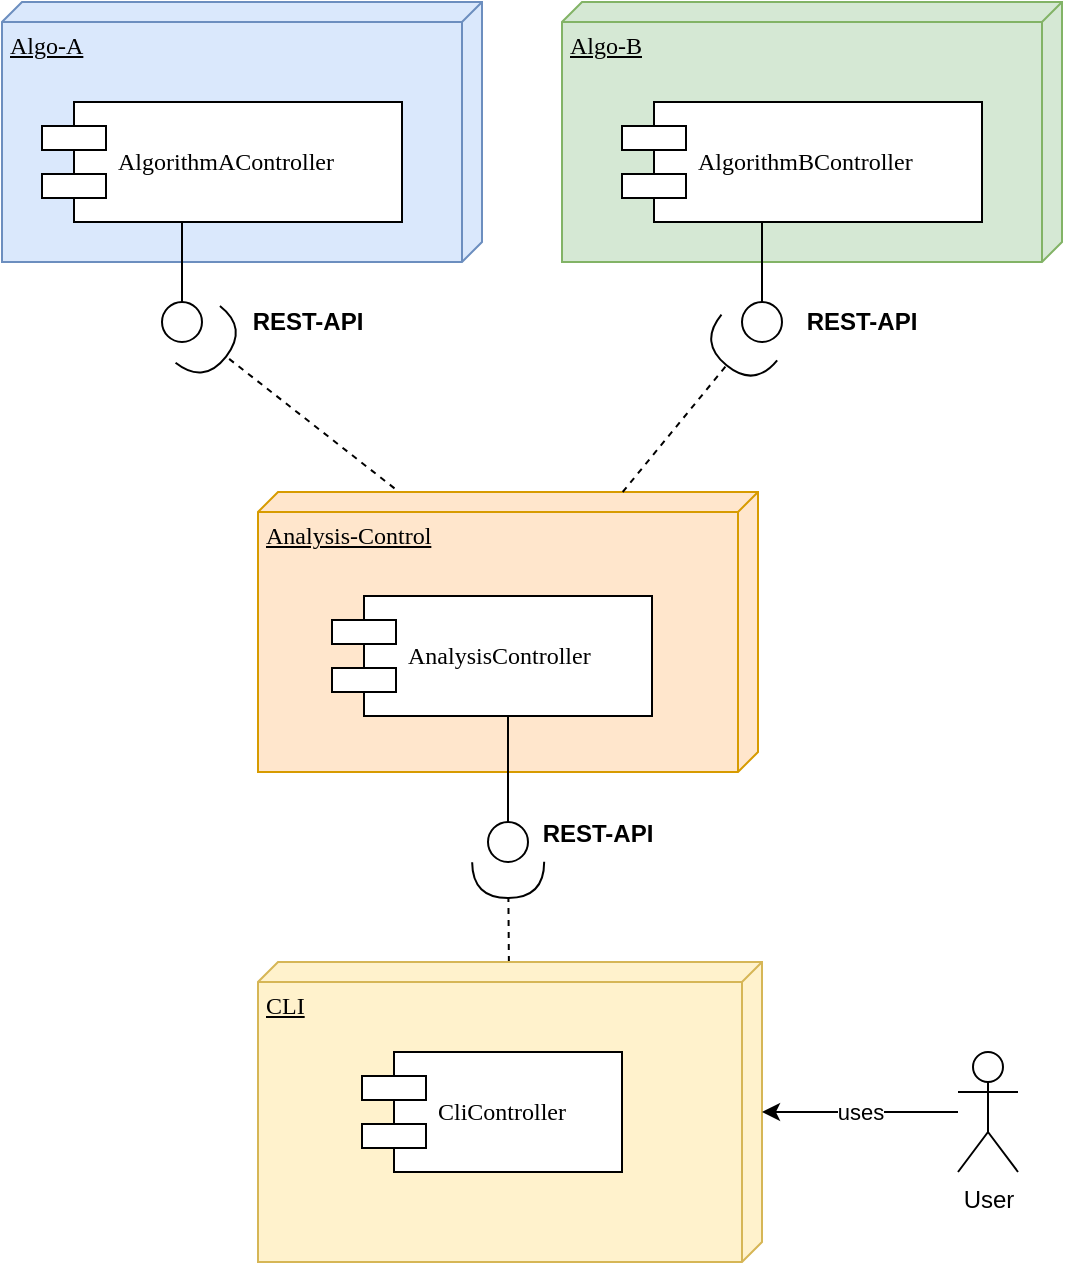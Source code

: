 <mxfile version="17.4.6" type="device"><diagram name="Page-1" id="5f0bae14-7c28-e335-631c-24af17079c00"><mxGraphModel dx="1422" dy="774" grid="1" gridSize="10" guides="1" tooltips="1" connect="1" arrows="1" fold="1" page="1" pageScale="1" pageWidth="1100" pageHeight="850" background="none" math="0" shadow="0"><root><mxCell id="0"/><mxCell id="1" parent="0"/><mxCell id="39150e848f15840c-1" value="Algo-A" style="verticalAlign=top;align=left;spacingTop=8;spacingLeft=2;spacingRight=12;shape=cube;size=10;direction=south;fontStyle=4;html=1;rounded=0;shadow=0;comic=0;labelBackgroundColor=none;strokeWidth=1;fontFamily=Verdana;fontSize=12;fillColor=#dae8fc;strokeColor=#6c8ebf;" parent="1" vertex="1"><mxGeometry x="40" y="40" width="240" height="130" as="geometry"/></mxCell><mxCell id="39150e848f15840c-2" value="Algo-B" style="verticalAlign=top;align=left;spacingTop=8;spacingLeft=2;spacingRight=12;shape=cube;size=10;direction=south;fontStyle=4;html=1;rounded=0;shadow=0;comic=0;labelBackgroundColor=none;strokeWidth=1;fontFamily=Verdana;fontSize=12;fillColor=#d5e8d4;strokeColor=#82b366;" parent="1" vertex="1"><mxGeometry x="320" y="40" width="250" height="130" as="geometry"/></mxCell><mxCell id="39150e848f15840c-3" value="Analysis-Control" style="verticalAlign=top;align=left;spacingTop=8;spacingLeft=2;spacingRight=12;shape=cube;size=10;direction=south;fontStyle=4;html=1;rounded=0;shadow=0;comic=0;labelBackgroundColor=none;strokeWidth=1;fontFamily=Verdana;fontSize=12;fillColor=#ffe6cc;strokeColor=#d79b00;" parent="1" vertex="1"><mxGeometry x="168" y="285" width="250" height="140" as="geometry"/></mxCell><mxCell id="39150e848f15840c-5" value="AlgorithmAController" style="shape=component;align=left;spacingLeft=36;rounded=0;shadow=0;comic=0;labelBackgroundColor=none;strokeWidth=1;fontFamily=Verdana;fontSize=12;html=1;" parent="1" vertex="1"><mxGeometry x="60" y="90" width="180" height="60" as="geometry"/></mxCell><mxCell id="39150e848f15840c-6" value="" style="ellipse;whiteSpace=wrap;html=1;rounded=0;shadow=0;comic=0;labelBackgroundColor=none;strokeWidth=1;fontFamily=Verdana;fontSize=12;align=center;" parent="1" vertex="1"><mxGeometry x="120" y="190" width="20" height="20" as="geometry"/></mxCell><mxCell id="39150e848f15840c-7" value="AlgorithmBController" style="shape=component;align=left;spacingLeft=36;rounded=0;shadow=0;comic=0;labelBackgroundColor=none;strokeWidth=1;fontFamily=Verdana;fontSize=12;html=1;" parent="1" vertex="1"><mxGeometry x="350" y="90" width="180" height="60" as="geometry"/></mxCell><mxCell id="39150e848f15840c-9" value="" style="ellipse;whiteSpace=wrap;html=1;rounded=0;shadow=0;comic=0;labelBackgroundColor=none;strokeWidth=1;fontFamily=Verdana;fontSize=12;align=center;" parent="1" vertex="1"><mxGeometry x="410" y="190" width="20" height="20" as="geometry"/></mxCell><mxCell id="39150e848f15840c-11" style="edgeStyle=none;rounded=0;html=1;dashed=1;labelBackgroundColor=none;startArrow=none;startFill=0;startSize=8;endArrow=halfCircle;endFill=0;endSize=16;fontFamily=Verdana;fontSize=12;exitX=-0.013;exitY=0.727;exitDx=0;exitDy=0;exitPerimeter=0;" parent="1" source="39150e848f15840c-3" target="39150e848f15840c-6" edge="1"><mxGeometry relative="1" as="geometry"><mxPoint x="320" y="480" as="sourcePoint"/></mxGeometry></mxCell><mxCell id="39150e848f15840c-12" style="edgeStyle=none;rounded=0;html=1;dashed=1;labelBackgroundColor=none;startArrow=none;startFill=0;startSize=8;endArrow=halfCircle;endFill=0;endSize=16;fontFamily=Verdana;fontSize=12;" parent="1" source="39150e848f15840c-3" target="39150e848f15840c-9" edge="1"><mxGeometry relative="1" as="geometry"/></mxCell><mxCell id="39150e848f15840c-13" style="edgeStyle=elbowEdgeStyle;rounded=0;html=1;labelBackgroundColor=none;startArrow=none;startFill=0;startSize=8;endArrow=none;endFill=0;endSize=16;fontFamily=Verdana;fontSize=12;" parent="1" source="39150e848f15840c-9" target="39150e848f15840c-7" edge="1"><mxGeometry relative="1" as="geometry"/></mxCell><mxCell id="39150e848f15840c-14" style="edgeStyle=elbowEdgeStyle;rounded=0;html=1;labelBackgroundColor=none;startArrow=none;startFill=0;startSize=8;endArrow=none;endFill=0;endSize=16;fontFamily=Verdana;fontSize=12;" parent="1" source="39150e848f15840c-6" target="39150e848f15840c-5" edge="1"><mxGeometry relative="1" as="geometry"/></mxCell><mxCell id="gE45g48XgpmKeF5Kz6CZ-5" style="edgeStyle=orthogonalEdgeStyle;rounded=0;orthogonalLoop=1;jettySize=auto;html=1;exitX=0.75;exitY=1;exitDx=0;exitDy=0;entryX=0.5;entryY=0;entryDx=0;entryDy=0;endArrow=none;endFill=0;" edge="1" parent="1" source="gE45g48XgpmKeF5Kz6CZ-1" target="gE45g48XgpmKeF5Kz6CZ-2"><mxGeometry relative="1" as="geometry"><Array as="points"><mxPoint x="293" y="397"/></Array></mxGeometry></mxCell><mxCell id="gE45g48XgpmKeF5Kz6CZ-1" value="AnalysisController" style="shape=component;align=left;spacingLeft=36;rounded=0;shadow=0;comic=0;labelBackgroundColor=none;strokeWidth=1;fontFamily=Verdana;fontSize=12;html=1;" vertex="1" parent="1"><mxGeometry x="205" y="337" width="160" height="60" as="geometry"/></mxCell><mxCell id="gE45g48XgpmKeF5Kz6CZ-2" value="" style="ellipse;whiteSpace=wrap;html=1;rounded=0;shadow=0;comic=0;labelBackgroundColor=none;strokeWidth=1;fontFamily=Verdana;fontSize=12;align=center;" vertex="1" parent="1"><mxGeometry x="283" y="450" width="20" height="20" as="geometry"/></mxCell><mxCell id="gE45g48XgpmKeF5Kz6CZ-3" style="edgeStyle=none;rounded=0;html=1;dashed=1;labelBackgroundColor=none;startArrow=none;startFill=0;startSize=8;endArrow=halfCircle;endFill=0;endSize=16;fontFamily=Verdana;fontSize=12;" edge="1" parent="1" target="gE45g48XgpmKeF5Kz6CZ-2" source="gE45g48XgpmKeF5Kz6CZ-7"><mxGeometry relative="1" as="geometry"><mxPoint x="290" y="530" as="sourcePoint"/></mxGeometry></mxCell><mxCell id="gE45g48XgpmKeF5Kz6CZ-7" value="CLI" style="verticalAlign=top;align=left;spacingTop=8;spacingLeft=2;spacingRight=12;shape=cube;size=10;direction=south;fontStyle=4;html=1;rounded=0;shadow=0;comic=0;labelBackgroundColor=none;strokeWidth=1;fontFamily=Verdana;fontSize=12;fillColor=#fff2cc;strokeColor=#d6b656;" vertex="1" parent="1"><mxGeometry x="168" y="520" width="252" height="150" as="geometry"/></mxCell><mxCell id="gE45g48XgpmKeF5Kz6CZ-8" value="CliController" style="shape=component;align=left;spacingLeft=36;rounded=0;shadow=0;comic=0;labelBackgroundColor=none;strokeWidth=1;fontFamily=Verdana;fontSize=12;html=1;" vertex="1" parent="1"><mxGeometry x="220" y="565" width="130" height="60" as="geometry"/></mxCell><mxCell id="gE45g48XgpmKeF5Kz6CZ-10" value="uses" style="edgeStyle=orthogonalEdgeStyle;rounded=0;orthogonalLoop=1;jettySize=auto;html=1;endArrow=classic;endFill=1;" edge="1" parent="1" source="gE45g48XgpmKeF5Kz6CZ-9" target="gE45g48XgpmKeF5Kz6CZ-7"><mxGeometry relative="1" as="geometry"/></mxCell><mxCell id="gE45g48XgpmKeF5Kz6CZ-9" value="User" style="shape=umlActor;verticalLabelPosition=bottom;verticalAlign=top;html=1;outlineConnect=0;" vertex="1" parent="1"><mxGeometry x="518" y="565" width="30" height="60" as="geometry"/></mxCell><mxCell id="gE45g48XgpmKeF5Kz6CZ-11" value="REST-API" style="text;html=1;strokeColor=none;fillColor=none;align=center;verticalAlign=middle;whiteSpace=wrap;rounded=0;fontStyle=1" vertex="1" parent="1"><mxGeometry x="440" y="185" width="60" height="30" as="geometry"/></mxCell><mxCell id="gE45g48XgpmKeF5Kz6CZ-12" value="REST-API" style="text;html=1;strokeColor=none;fillColor=none;align=center;verticalAlign=middle;whiteSpace=wrap;rounded=0;fontStyle=1" vertex="1" parent="1"><mxGeometry x="163" y="185" width="60" height="30" as="geometry"/></mxCell><mxCell id="gE45g48XgpmKeF5Kz6CZ-13" value="REST-API" style="text;html=1;strokeColor=none;fillColor=none;align=center;verticalAlign=middle;whiteSpace=wrap;rounded=0;fontStyle=1" vertex="1" parent="1"><mxGeometry x="308" y="441" width="60" height="30" as="geometry"/></mxCell></root></mxGraphModel></diagram></mxfile>